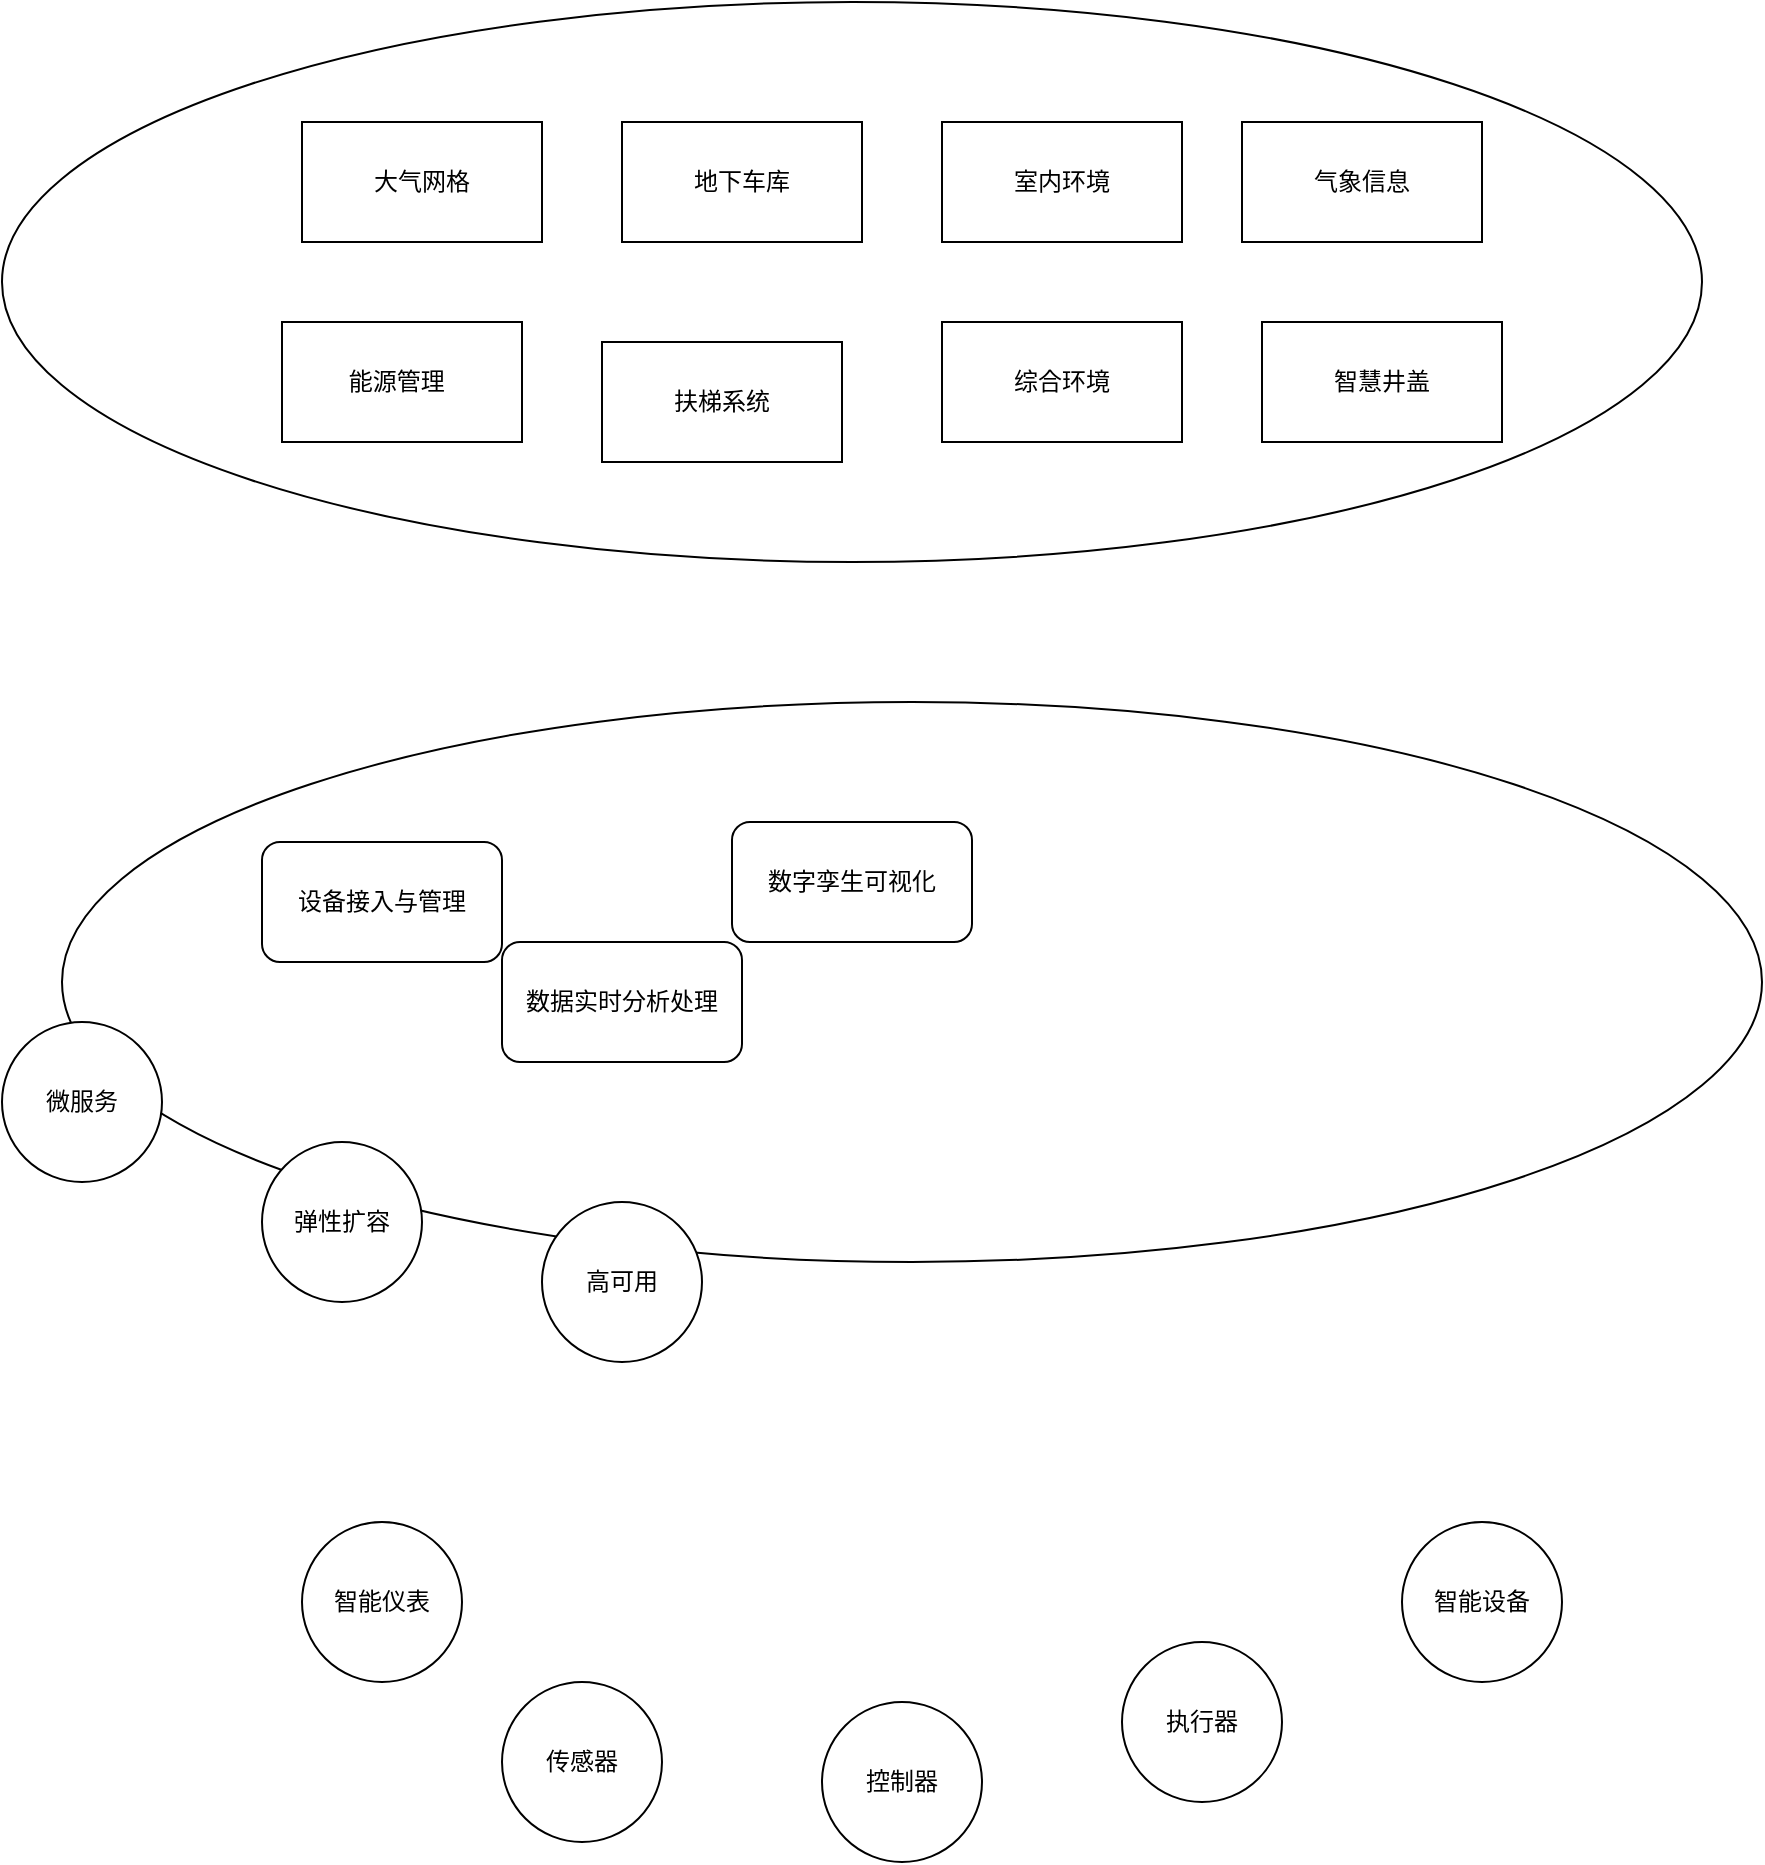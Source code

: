 <mxfile version="21.8.0" type="github" pages="2">
  <diagram name="第 1 页" id="m4n6hDYsiDirdl6bRJB4">
    <mxGraphModel dx="1834" dy="1190" grid="1" gridSize="10" guides="1" tooltips="1" connect="1" arrows="1" fold="1" page="0" pageScale="1" pageWidth="827" pageHeight="1169" math="0" shadow="0">
      <root>
        <mxCell id="0" />
        <mxCell id="1" parent="0" />
        <mxCell id="A2RylT53l24fVbUSSpzr-11" value="" style="ellipse;whiteSpace=wrap;html=1;" vertex="1" parent="1">
          <mxGeometry x="-100" y="330" width="850" height="280" as="geometry" />
        </mxCell>
        <mxCell id="A2RylT53l24fVbUSSpzr-12" value="传感器" style="ellipse;whiteSpace=wrap;html=1;aspect=fixed;" vertex="1" parent="1">
          <mxGeometry x="120" y="820" width="80" height="80" as="geometry" />
        </mxCell>
        <mxCell id="A2RylT53l24fVbUSSpzr-13" value="智能仪表" style="ellipse;whiteSpace=wrap;html=1;aspect=fixed;" vertex="1" parent="1">
          <mxGeometry x="20" y="740" width="80" height="80" as="geometry" />
        </mxCell>
        <mxCell id="A2RylT53l24fVbUSSpzr-14" value="智能设备" style="ellipse;whiteSpace=wrap;html=1;aspect=fixed;" vertex="1" parent="1">
          <mxGeometry x="570" y="740" width="80" height="80" as="geometry" />
        </mxCell>
        <mxCell id="A2RylT53l24fVbUSSpzr-15" value="控制器" style="ellipse;whiteSpace=wrap;html=1;aspect=fixed;" vertex="1" parent="1">
          <mxGeometry x="280" y="830" width="80" height="80" as="geometry" />
        </mxCell>
        <mxCell id="A2RylT53l24fVbUSSpzr-16" value="执行器" style="ellipse;whiteSpace=wrap;html=1;aspect=fixed;" vertex="1" parent="1">
          <mxGeometry x="430" y="800" width="80" height="80" as="geometry" />
        </mxCell>
        <mxCell id="A2RylT53l24fVbUSSpzr-18" value="设备接入与管理" style="rounded=1;whiteSpace=wrap;html=1;" vertex="1" parent="1">
          <mxGeometry y="400" width="120" height="60" as="geometry" />
        </mxCell>
        <mxCell id="A2RylT53l24fVbUSSpzr-19" value="数据实时分析处理" style="rounded=1;whiteSpace=wrap;html=1;" vertex="1" parent="1">
          <mxGeometry x="120" y="450" width="120" height="60" as="geometry" />
        </mxCell>
        <mxCell id="A2RylT53l24fVbUSSpzr-20" value="数字孪生可视化" style="rounded=1;whiteSpace=wrap;html=1;" vertex="1" parent="1">
          <mxGeometry x="235" y="390" width="120" height="60" as="geometry" />
        </mxCell>
        <mxCell id="tzziDudDFbOAvPlbdZH2-1" value="微服务" style="ellipse;whiteSpace=wrap;html=1;aspect=fixed;" vertex="1" parent="1">
          <mxGeometry x="-130" y="490" width="80" height="80" as="geometry" />
        </mxCell>
        <mxCell id="tzziDudDFbOAvPlbdZH2-2" value="弹性扩容" style="ellipse;whiteSpace=wrap;html=1;aspect=fixed;" vertex="1" parent="1">
          <mxGeometry y="550" width="80" height="80" as="geometry" />
        </mxCell>
        <mxCell id="tzziDudDFbOAvPlbdZH2-3" value="高可用" style="ellipse;whiteSpace=wrap;html=1;aspect=fixed;" vertex="1" parent="1">
          <mxGeometry x="140" y="580" width="80" height="80" as="geometry" />
        </mxCell>
        <mxCell id="tzziDudDFbOAvPlbdZH2-4" value="" style="group" vertex="1" connectable="0" parent="1">
          <mxGeometry x="-130" y="-20" width="850" height="280" as="geometry" />
        </mxCell>
        <mxCell id="A2RylT53l24fVbUSSpzr-9" value="" style="ellipse;whiteSpace=wrap;html=1;" vertex="1" parent="tzziDudDFbOAvPlbdZH2-4">
          <mxGeometry width="850" height="280" as="geometry" />
        </mxCell>
        <mxCell id="A2RylT53l24fVbUSSpzr-1" value="大气网格" style="rounded=0;whiteSpace=wrap;html=1;" vertex="1" parent="tzziDudDFbOAvPlbdZH2-4">
          <mxGeometry x="150" y="60" width="120" height="60" as="geometry" />
        </mxCell>
        <mxCell id="A2RylT53l24fVbUSSpzr-2" value="能源管理&lt;span style=&quot;white-space: pre;&quot;&gt;&#x9;&lt;/span&gt;" style="rounded=0;whiteSpace=wrap;html=1;" vertex="1" parent="tzziDudDFbOAvPlbdZH2-4">
          <mxGeometry x="140" y="160" width="120" height="60" as="geometry" />
        </mxCell>
        <mxCell id="A2RylT53l24fVbUSSpzr-3" value="地下车库" style="rounded=0;whiteSpace=wrap;html=1;" vertex="1" parent="tzziDudDFbOAvPlbdZH2-4">
          <mxGeometry x="310" y="60" width="120" height="60" as="geometry" />
        </mxCell>
        <mxCell id="A2RylT53l24fVbUSSpzr-4" value="扶梯系统" style="rounded=0;whiteSpace=wrap;html=1;" vertex="1" parent="tzziDudDFbOAvPlbdZH2-4">
          <mxGeometry x="300" y="170" width="120" height="60" as="geometry" />
        </mxCell>
        <mxCell id="A2RylT53l24fVbUSSpzr-5" value="综合环境" style="rounded=0;whiteSpace=wrap;html=1;" vertex="1" parent="tzziDudDFbOAvPlbdZH2-4">
          <mxGeometry x="470" y="160" width="120" height="60" as="geometry" />
        </mxCell>
        <mxCell id="A2RylT53l24fVbUSSpzr-6" value="室内环境" style="rounded=0;whiteSpace=wrap;html=1;" vertex="1" parent="tzziDudDFbOAvPlbdZH2-4">
          <mxGeometry x="470" y="60" width="120" height="60" as="geometry" />
        </mxCell>
        <mxCell id="A2RylT53l24fVbUSSpzr-7" value="气象信息" style="rounded=0;whiteSpace=wrap;html=1;" vertex="1" parent="tzziDudDFbOAvPlbdZH2-4">
          <mxGeometry x="620" y="60" width="120" height="60" as="geometry" />
        </mxCell>
        <mxCell id="A2RylT53l24fVbUSSpzr-8" value="智慧井盖" style="rounded=0;whiteSpace=wrap;html=1;" vertex="1" parent="tzziDudDFbOAvPlbdZH2-4">
          <mxGeometry x="630" y="160" width="120" height="60" as="geometry" />
        </mxCell>
      </root>
    </mxGraphModel>
  </diagram>
  <diagram id="pRVTCiDznoJP4SaoYn0O" name="第 2 页">
    <mxGraphModel dx="2234" dy="1190" grid="1" gridSize="10" guides="1" tooltips="1" connect="1" arrows="1" fold="1" page="0" pageScale="1" pageWidth="827" pageHeight="1169" math="0" shadow="0">
      <root>
        <mxCell id="0" />
        <mxCell id="1" parent="0" />
        <mxCell id="f5ulscrtCfo3O-M_z-IR-1" value="" style="rounded=0;whiteSpace=wrap;html=1;" vertex="1" parent="1">
          <mxGeometry x="-440" y="-160" width="1220" height="690" as="geometry" />
        </mxCell>
        <mxCell id="f5ulscrtCfo3O-M_z-IR-2" value="" style="rounded=0;whiteSpace=wrap;html=1;" vertex="1" parent="1">
          <mxGeometry x="-440" y="-160" width="1220" height="80" as="geometry" />
        </mxCell>
        <mxCell id="f5ulscrtCfo3O-M_z-IR-3" value="解决方案" style="rounded=0;whiteSpace=wrap;html=1;" vertex="1" parent="1">
          <mxGeometry x="-440" y="-160" width="120" height="80" as="geometry" />
        </mxCell>
        <mxCell id="f5ulscrtCfo3O-M_z-IR-5" value="气象信息" style="ellipse;shape=cloud;whiteSpace=wrap;html=1;" vertex="1" parent="1">
          <mxGeometry x="-290" y="-165" width="120" height="80" as="geometry" />
        </mxCell>
        <mxCell id="HFZHDvBWf78-072OfC1B-1" value="地下车库" style="ellipse;shape=cloud;whiteSpace=wrap;html=1;" vertex="1" parent="1">
          <mxGeometry x="-140" y="-165" width="120" height="80" as="geometry" />
        </mxCell>
        <mxCell id="HFZHDvBWf78-072OfC1B-2" value="室内环境" style="ellipse;shape=cloud;whiteSpace=wrap;html=1;" vertex="1" parent="1">
          <mxGeometry x="10" y="-165" width="120" height="80" as="geometry" />
        </mxCell>
        <mxCell id="HFZHDvBWf78-072OfC1B-3" value="大气网格" style="ellipse;shape=cloud;whiteSpace=wrap;html=1;" vertex="1" parent="1">
          <mxGeometry x="190" y="-165" width="120" height="80" as="geometry" />
        </mxCell>
        <mxCell id="HFZHDvBWf78-072OfC1B-4" value="能源管理" style="ellipse;shape=cloud;whiteSpace=wrap;html=1;" vertex="1" parent="1">
          <mxGeometry x="370" y="-165" width="120" height="80" as="geometry" />
        </mxCell>
        <mxCell id="HFZHDvBWf78-072OfC1B-5" value="扶梯系统" style="ellipse;shape=cloud;whiteSpace=wrap;html=1;" vertex="1" parent="1">
          <mxGeometry x="580" y="-165" width="120" height="80" as="geometry" />
        </mxCell>
        <mxCell id="HFZHDvBWf78-072OfC1B-9" value="" style="rounded=0;whiteSpace=wrap;html=1;" vertex="1" parent="1">
          <mxGeometry x="-440" y="390" width="1220" height="140" as="geometry" />
        </mxCell>
        <mxCell id="HFZHDvBWf78-072OfC1B-7" value="Iaas" style="rounded=0;whiteSpace=wrap;html=1;" vertex="1" parent="1">
          <mxGeometry x="-440" y="390" width="120" height="140" as="geometry" />
        </mxCell>
        <mxCell id="HFZHDvBWf78-072OfC1B-11" value="" style="rounded=0;whiteSpace=wrap;html=1;" vertex="1" parent="1">
          <mxGeometry x="-320" y="470" width="520" height="60" as="geometry" />
        </mxCell>
        <mxCell id="HFZHDvBWf78-072OfC1B-12" value="" style="rounded=0;whiteSpace=wrap;html=1;" vertex="1" parent="1">
          <mxGeometry x="-320" y="390" width="120" height="60" as="geometry" />
        </mxCell>
        <mxCell id="HFZHDvBWf78-072OfC1B-13" value="公有云" style="text;html=1;strokeColor=none;fillColor=none;align=center;verticalAlign=middle;whiteSpace=wrap;rounded=0;" vertex="1" parent="1">
          <mxGeometry x="-320" y="485" width="60" height="30" as="geometry" />
        </mxCell>
        <mxCell id="HFZHDvBWf78-072OfC1B-14" value="" style="rounded=0;whiteSpace=wrap;html=1;" vertex="1" parent="1">
          <mxGeometry x="260" y="470" width="520" height="60" as="geometry" />
        </mxCell>
        <mxCell id="oORojC2WzDqyx_4yr0OH-1" value="阿里云" style="rounded=0;whiteSpace=wrap;html=1;" vertex="1" parent="1">
          <mxGeometry x="-210" y="470" width="120" height="60" as="geometry" />
        </mxCell>
        <mxCell id="oORojC2WzDqyx_4yr0OH-2" value="aws" style="rounded=0;whiteSpace=wrap;html=1;" vertex="1" parent="1">
          <mxGeometry x="-70" y="470" width="120" height="60" as="geometry" />
        </mxCell>
        <mxCell id="oORojC2WzDqyx_4yr0OH-3" value="Azure" style="rounded=0;whiteSpace=wrap;html=1;" vertex="1" parent="1">
          <mxGeometry x="70" y="470" width="120" height="60" as="geometry" />
        </mxCell>
        <mxCell id="oORojC2WzDqyx_4yr0OH-4" value="私有云" style="text;html=1;strokeColor=none;fillColor=none;align=center;verticalAlign=middle;whiteSpace=wrap;rounded=0;" vertex="1" parent="1">
          <mxGeometry x="260" y="485" width="60" height="30" as="geometry" />
        </mxCell>
        <mxCell id="oORojC2WzDqyx_4yr0OH-5" value="openstack" style="rounded=0;whiteSpace=wrap;html=1;" vertex="1" parent="1">
          <mxGeometry x="480" y="470" width="120" height="60" as="geometry" />
        </mxCell>
      </root>
    </mxGraphModel>
  </diagram>
</mxfile>

